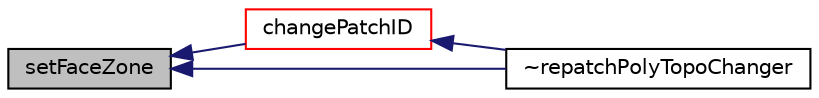 digraph "setFaceZone"
{
  bgcolor="transparent";
  edge [fontname="Helvetica",fontsize="10",labelfontname="Helvetica",labelfontsize="10"];
  node [fontname="Helvetica",fontsize="10",shape=record];
  rankdir="LR";
  Node1 [label="setFaceZone",height=0.2,width=0.4,color="black", fillcolor="grey75", style="filled", fontcolor="black"];
  Node1 -> Node2 [dir="back",color="midnightblue",fontsize="10",style="solid",fontname="Helvetica"];
  Node2 [label="changePatchID",height=0.2,width=0.4,color="red",URL="$a02221.html#a0e422d65d38d06483bef5c596b607eb2",tooltip="Change patch ID for a boundary face. Note: patchID should be in new. "];
  Node2 -> Node3 [dir="back",color="midnightblue",fontsize="10",style="solid",fontname="Helvetica"];
  Node3 [label="~repatchPolyTopoChanger",height=0.2,width=0.4,color="black",URL="$a02221.html#ae5947c3381cede93873ff1e1f9e0d0ec",tooltip="Destructor. "];
  Node1 -> Node3 [dir="back",color="midnightblue",fontsize="10",style="solid",fontname="Helvetica"];
}
